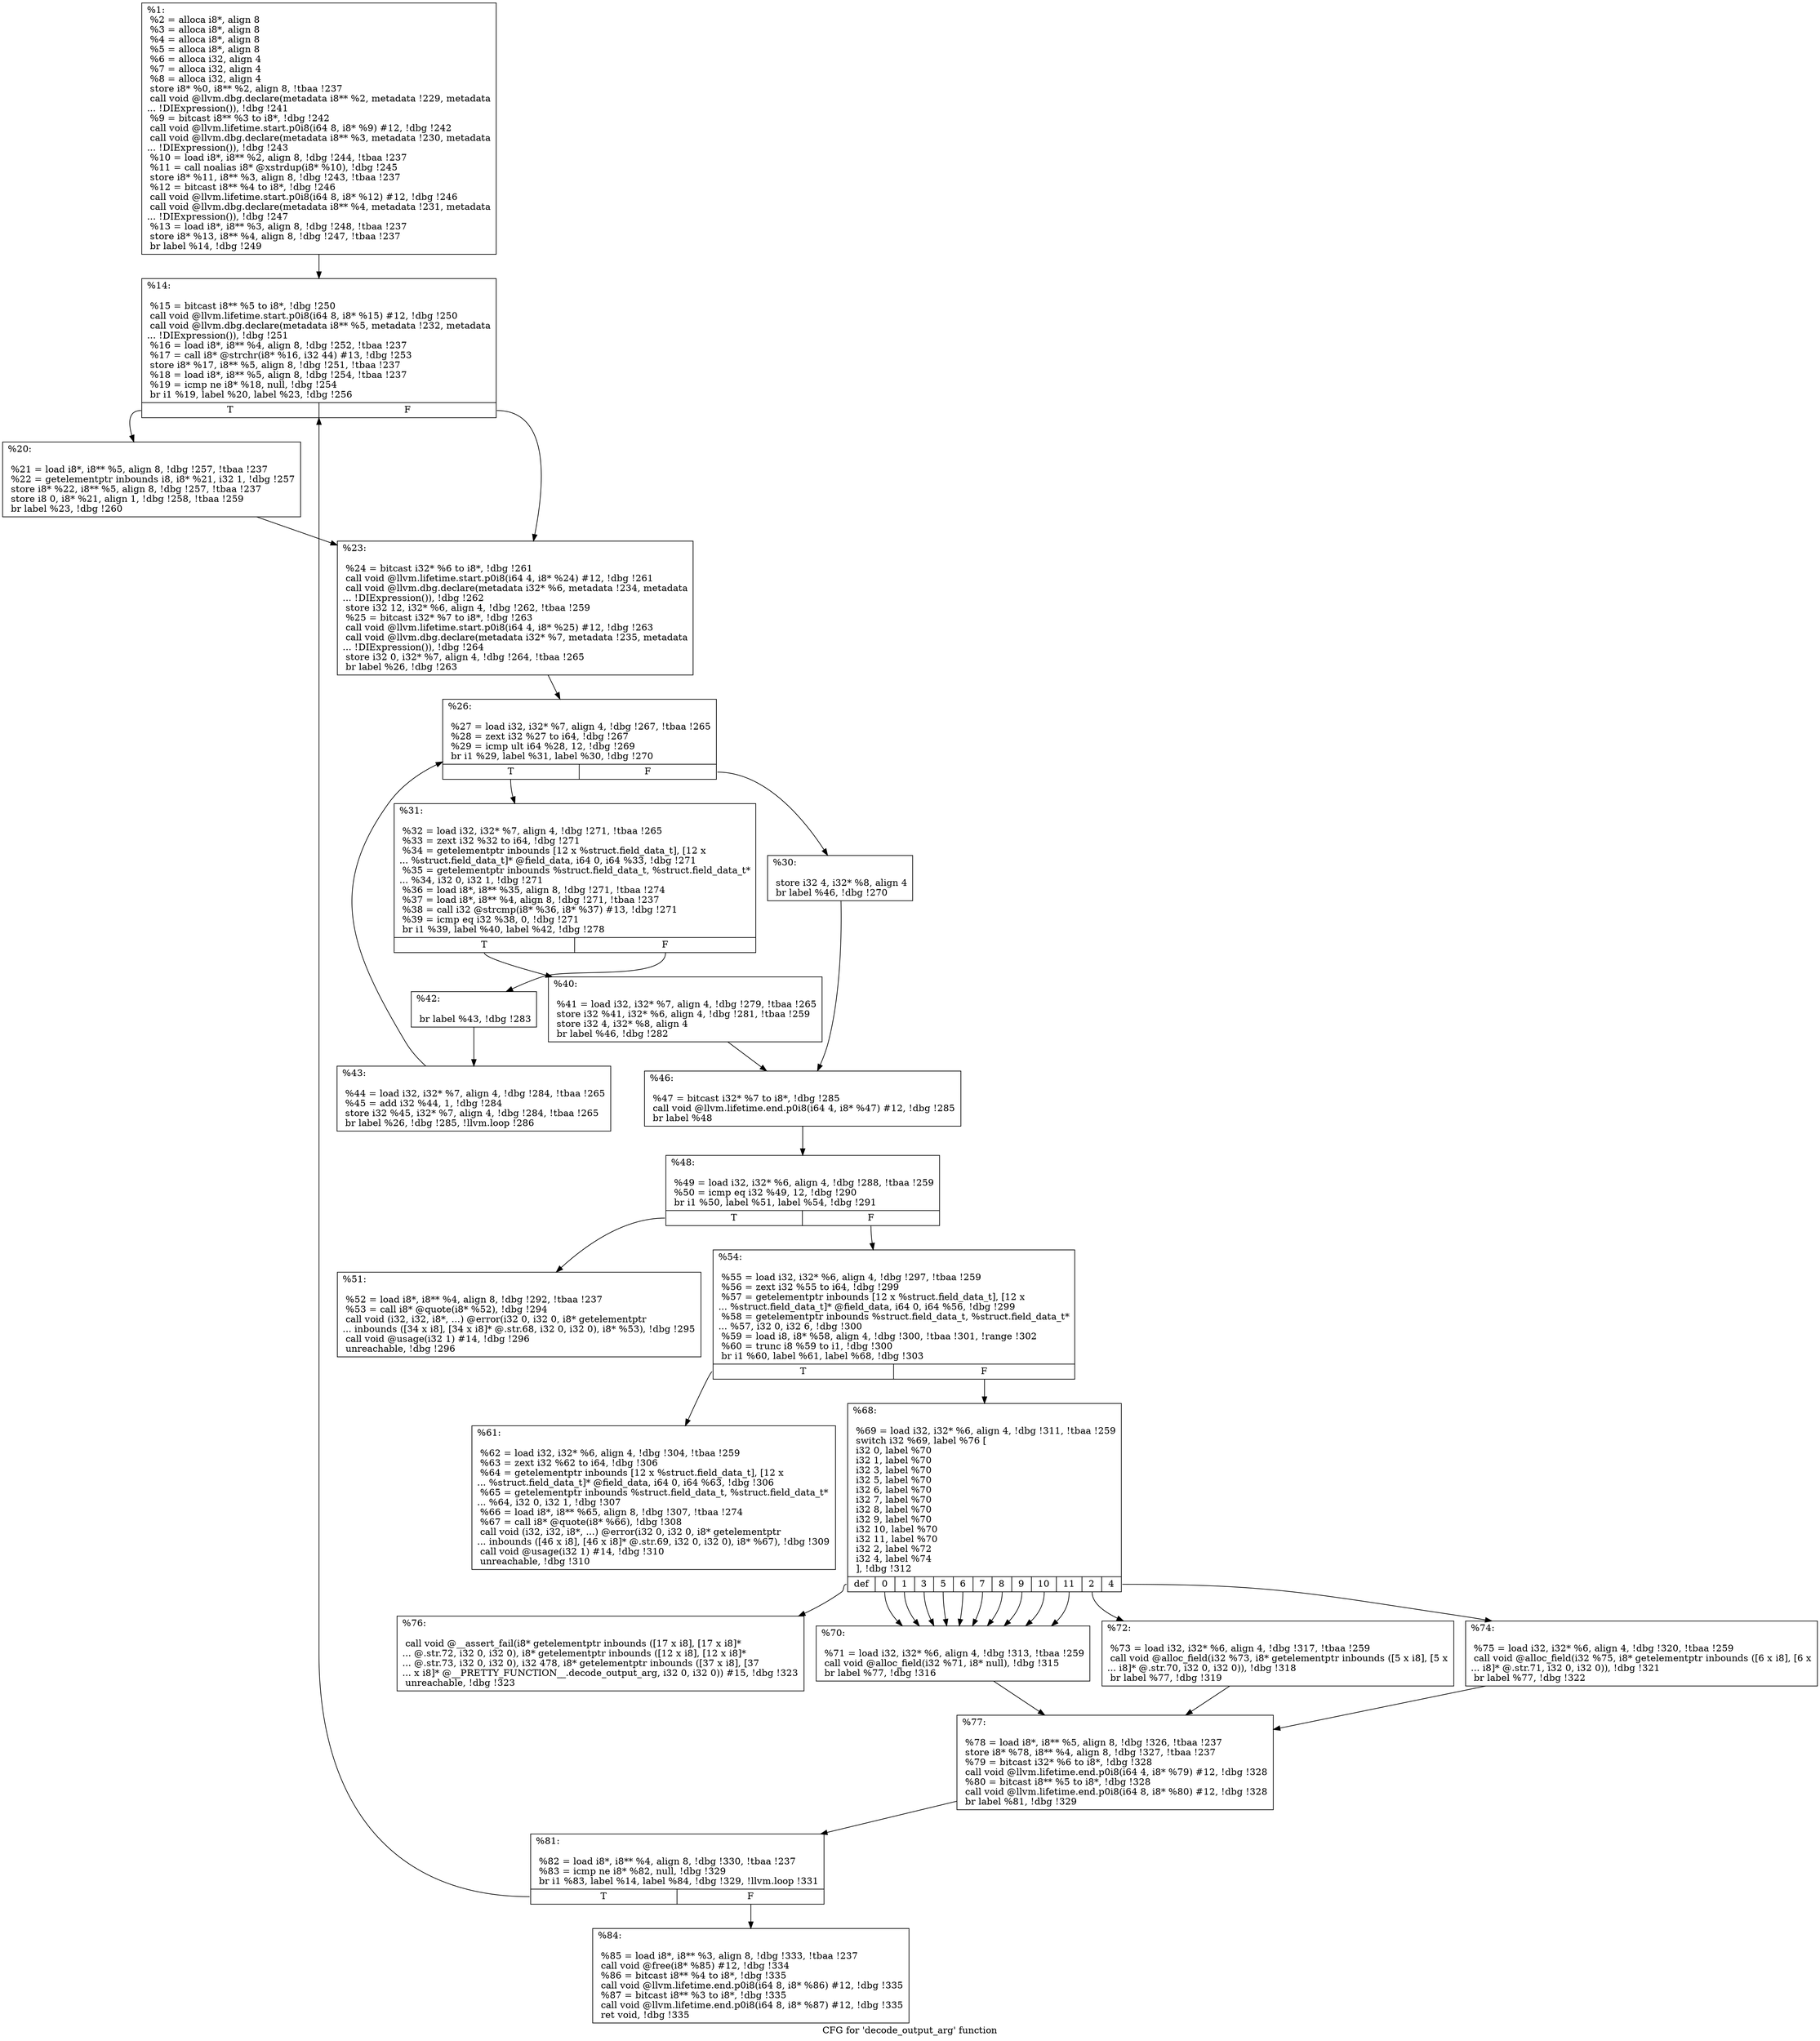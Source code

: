 digraph "CFG for 'decode_output_arg' function" {
	label="CFG for 'decode_output_arg' function";

	Node0xc75c20 [shape=record,label="{%1:\l  %2 = alloca i8*, align 8\l  %3 = alloca i8*, align 8\l  %4 = alloca i8*, align 8\l  %5 = alloca i8*, align 8\l  %6 = alloca i32, align 4\l  %7 = alloca i32, align 4\l  %8 = alloca i32, align 4\l  store i8* %0, i8** %2, align 8, !tbaa !237\l  call void @llvm.dbg.declare(metadata i8** %2, metadata !229, metadata\l... !DIExpression()), !dbg !241\l  %9 = bitcast i8** %3 to i8*, !dbg !242\l  call void @llvm.lifetime.start.p0i8(i64 8, i8* %9) #12, !dbg !242\l  call void @llvm.dbg.declare(metadata i8** %3, metadata !230, metadata\l... !DIExpression()), !dbg !243\l  %10 = load i8*, i8** %2, align 8, !dbg !244, !tbaa !237\l  %11 = call noalias i8* @xstrdup(i8* %10), !dbg !245\l  store i8* %11, i8** %3, align 8, !dbg !243, !tbaa !237\l  %12 = bitcast i8** %4 to i8*, !dbg !246\l  call void @llvm.lifetime.start.p0i8(i64 8, i8* %12) #12, !dbg !246\l  call void @llvm.dbg.declare(metadata i8** %4, metadata !231, metadata\l... !DIExpression()), !dbg !247\l  %13 = load i8*, i8** %3, align 8, !dbg !248, !tbaa !237\l  store i8* %13, i8** %4, align 8, !dbg !247, !tbaa !237\l  br label %14, !dbg !249\l}"];
	Node0xc75c20 -> Node0xc76e70;
	Node0xc76e70 [shape=record,label="{%14:\l\l  %15 = bitcast i8** %5 to i8*, !dbg !250\l  call void @llvm.lifetime.start.p0i8(i64 8, i8* %15) #12, !dbg !250\l  call void @llvm.dbg.declare(metadata i8** %5, metadata !232, metadata\l... !DIExpression()), !dbg !251\l  %16 = load i8*, i8** %4, align 8, !dbg !252, !tbaa !237\l  %17 = call i8* @strchr(i8* %16, i32 44) #13, !dbg !253\l  store i8* %17, i8** %5, align 8, !dbg !251, !tbaa !237\l  %18 = load i8*, i8** %5, align 8, !dbg !254, !tbaa !237\l  %19 = icmp ne i8* %18, null, !dbg !254\l  br i1 %19, label %20, label %23, !dbg !256\l|{<s0>T|<s1>F}}"];
	Node0xc76e70:s0 -> Node0xc76ec0;
	Node0xc76e70:s1 -> Node0xc76f10;
	Node0xc76ec0 [shape=record,label="{%20:\l\l  %21 = load i8*, i8** %5, align 8, !dbg !257, !tbaa !237\l  %22 = getelementptr inbounds i8, i8* %21, i32 1, !dbg !257\l  store i8* %22, i8** %5, align 8, !dbg !257, !tbaa !237\l  store i8 0, i8* %21, align 1, !dbg !258, !tbaa !259\l  br label %23, !dbg !260\l}"];
	Node0xc76ec0 -> Node0xc76f10;
	Node0xc76f10 [shape=record,label="{%23:\l\l  %24 = bitcast i32* %6 to i8*, !dbg !261\l  call void @llvm.lifetime.start.p0i8(i64 4, i8* %24) #12, !dbg !261\l  call void @llvm.dbg.declare(metadata i32* %6, metadata !234, metadata\l... !DIExpression()), !dbg !262\l  store i32 12, i32* %6, align 4, !dbg !262, !tbaa !259\l  %25 = bitcast i32* %7 to i8*, !dbg !263\l  call void @llvm.lifetime.start.p0i8(i64 4, i8* %25) #12, !dbg !263\l  call void @llvm.dbg.declare(metadata i32* %7, metadata !235, metadata\l... !DIExpression()), !dbg !264\l  store i32 0, i32* %7, align 4, !dbg !264, !tbaa !265\l  br label %26, !dbg !263\l}"];
	Node0xc76f10 -> Node0xc76f60;
	Node0xc76f60 [shape=record,label="{%26:\l\l  %27 = load i32, i32* %7, align 4, !dbg !267, !tbaa !265\l  %28 = zext i32 %27 to i64, !dbg !267\l  %29 = icmp ult i64 %28, 12, !dbg !269\l  br i1 %29, label %31, label %30, !dbg !270\l|{<s0>T|<s1>F}}"];
	Node0xc76f60:s0 -> Node0xc77000;
	Node0xc76f60:s1 -> Node0xc76fb0;
	Node0xc76fb0 [shape=record,label="{%30:\l\l  store i32 4, i32* %8, align 4\l  br label %46, !dbg !270\l}"];
	Node0xc76fb0 -> Node0xc77140;
	Node0xc77000 [shape=record,label="{%31:\l\l  %32 = load i32, i32* %7, align 4, !dbg !271, !tbaa !265\l  %33 = zext i32 %32 to i64, !dbg !271\l  %34 = getelementptr inbounds [12 x %struct.field_data_t], [12 x\l... %struct.field_data_t]* @field_data, i64 0, i64 %33, !dbg !271\l  %35 = getelementptr inbounds %struct.field_data_t, %struct.field_data_t*\l... %34, i32 0, i32 1, !dbg !271\l  %36 = load i8*, i8** %35, align 8, !dbg !271, !tbaa !274\l  %37 = load i8*, i8** %4, align 8, !dbg !271, !tbaa !237\l  %38 = call i32 @strcmp(i8* %36, i8* %37) #13, !dbg !271\l  %39 = icmp eq i32 %38, 0, !dbg !271\l  br i1 %39, label %40, label %42, !dbg !278\l|{<s0>T|<s1>F}}"];
	Node0xc77000:s0 -> Node0xc77050;
	Node0xc77000:s1 -> Node0xc770a0;
	Node0xc77050 [shape=record,label="{%40:\l\l  %41 = load i32, i32* %7, align 4, !dbg !279, !tbaa !265\l  store i32 %41, i32* %6, align 4, !dbg !281, !tbaa !259\l  store i32 4, i32* %8, align 4\l  br label %46, !dbg !282\l}"];
	Node0xc77050 -> Node0xc77140;
	Node0xc770a0 [shape=record,label="{%42:\l\l  br label %43, !dbg !283\l}"];
	Node0xc770a0 -> Node0xc770f0;
	Node0xc770f0 [shape=record,label="{%43:\l\l  %44 = load i32, i32* %7, align 4, !dbg !284, !tbaa !265\l  %45 = add i32 %44, 1, !dbg !284\l  store i32 %45, i32* %7, align 4, !dbg !284, !tbaa !265\l  br label %26, !dbg !285, !llvm.loop !286\l}"];
	Node0xc770f0 -> Node0xc76f60;
	Node0xc77140 [shape=record,label="{%46:\l\l  %47 = bitcast i32* %7 to i8*, !dbg !285\l  call void @llvm.lifetime.end.p0i8(i64 4, i8* %47) #12, !dbg !285\l  br label %48\l}"];
	Node0xc77140 -> Node0xc77190;
	Node0xc77190 [shape=record,label="{%48:\l\l  %49 = load i32, i32* %6, align 4, !dbg !288, !tbaa !259\l  %50 = icmp eq i32 %49, 12, !dbg !290\l  br i1 %50, label %51, label %54, !dbg !291\l|{<s0>T|<s1>F}}"];
	Node0xc77190:s0 -> Node0xc771e0;
	Node0xc77190:s1 -> Node0xc77230;
	Node0xc771e0 [shape=record,label="{%51:\l\l  %52 = load i8*, i8** %4, align 8, !dbg !292, !tbaa !237\l  %53 = call i8* @quote(i8* %52), !dbg !294\l  call void (i32, i32, i8*, ...) @error(i32 0, i32 0, i8* getelementptr\l... inbounds ([34 x i8], [34 x i8]* @.str.68, i32 0, i32 0), i8* %53), !dbg !295\l  call void @usage(i32 1) #14, !dbg !296\l  unreachable, !dbg !296\l}"];
	Node0xc77230 [shape=record,label="{%54:\l\l  %55 = load i32, i32* %6, align 4, !dbg !297, !tbaa !259\l  %56 = zext i32 %55 to i64, !dbg !299\l  %57 = getelementptr inbounds [12 x %struct.field_data_t], [12 x\l... %struct.field_data_t]* @field_data, i64 0, i64 %56, !dbg !299\l  %58 = getelementptr inbounds %struct.field_data_t, %struct.field_data_t*\l... %57, i32 0, i32 6, !dbg !300\l  %59 = load i8, i8* %58, align 4, !dbg !300, !tbaa !301, !range !302\l  %60 = trunc i8 %59 to i1, !dbg !300\l  br i1 %60, label %61, label %68, !dbg !303\l|{<s0>T|<s1>F}}"];
	Node0xc77230:s0 -> Node0xc77280;
	Node0xc77230:s1 -> Node0xc772d0;
	Node0xc77280 [shape=record,label="{%61:\l\l  %62 = load i32, i32* %6, align 4, !dbg !304, !tbaa !259\l  %63 = zext i32 %62 to i64, !dbg !306\l  %64 = getelementptr inbounds [12 x %struct.field_data_t], [12 x\l... %struct.field_data_t]* @field_data, i64 0, i64 %63, !dbg !306\l  %65 = getelementptr inbounds %struct.field_data_t, %struct.field_data_t*\l... %64, i32 0, i32 1, !dbg !307\l  %66 = load i8*, i8** %65, align 8, !dbg !307, !tbaa !274\l  %67 = call i8* @quote(i8* %66), !dbg !308\l  call void (i32, i32, i8*, ...) @error(i32 0, i32 0, i8* getelementptr\l... inbounds ([46 x i8], [46 x i8]* @.str.69, i32 0, i32 0), i8* %67), !dbg !309\l  call void @usage(i32 1) #14, !dbg !310\l  unreachable, !dbg !310\l}"];
	Node0xc772d0 [shape=record,label="{%68:\l\l  %69 = load i32, i32* %6, align 4, !dbg !311, !tbaa !259\l  switch i32 %69, label %76 [\l    i32 0, label %70\l    i32 1, label %70\l    i32 3, label %70\l    i32 5, label %70\l    i32 6, label %70\l    i32 7, label %70\l    i32 8, label %70\l    i32 9, label %70\l    i32 10, label %70\l    i32 11, label %70\l    i32 2, label %72\l    i32 4, label %74\l  ], !dbg !312\l|{<s0>def|<s1>0|<s2>1|<s3>3|<s4>5|<s5>6|<s6>7|<s7>8|<s8>9|<s9>10|<s10>11|<s11>2|<s12>4}}"];
	Node0xc772d0:s0 -> Node0xc77410;
	Node0xc772d0:s1 -> Node0xc77320;
	Node0xc772d0:s2 -> Node0xc77320;
	Node0xc772d0:s3 -> Node0xc77320;
	Node0xc772d0:s4 -> Node0xc77320;
	Node0xc772d0:s5 -> Node0xc77320;
	Node0xc772d0:s6 -> Node0xc77320;
	Node0xc772d0:s7 -> Node0xc77320;
	Node0xc772d0:s8 -> Node0xc77320;
	Node0xc772d0:s9 -> Node0xc77320;
	Node0xc772d0:s10 -> Node0xc77320;
	Node0xc772d0:s11 -> Node0xc77370;
	Node0xc772d0:s12 -> Node0xc773c0;
	Node0xc77320 [shape=record,label="{%70:\l\l  %71 = load i32, i32* %6, align 4, !dbg !313, !tbaa !259\l  call void @alloc_field(i32 %71, i8* null), !dbg !315\l  br label %77, !dbg !316\l}"];
	Node0xc77320 -> Node0xc77460;
	Node0xc77370 [shape=record,label="{%72:\l\l  %73 = load i32, i32* %6, align 4, !dbg !317, !tbaa !259\l  call void @alloc_field(i32 %73, i8* getelementptr inbounds ([5 x i8], [5 x\l... i8]* @.str.70, i32 0, i32 0)), !dbg !318\l  br label %77, !dbg !319\l}"];
	Node0xc77370 -> Node0xc77460;
	Node0xc773c0 [shape=record,label="{%74:\l\l  %75 = load i32, i32* %6, align 4, !dbg !320, !tbaa !259\l  call void @alloc_field(i32 %75, i8* getelementptr inbounds ([6 x i8], [6 x\l... i8]* @.str.71, i32 0, i32 0)), !dbg !321\l  br label %77, !dbg !322\l}"];
	Node0xc773c0 -> Node0xc77460;
	Node0xc77410 [shape=record,label="{%76:\l\l  call void @__assert_fail(i8* getelementptr inbounds ([17 x i8], [17 x i8]*\l... @.str.72, i32 0, i32 0), i8* getelementptr inbounds ([12 x i8], [12 x i8]*\l... @.str.73, i32 0, i32 0), i32 478, i8* getelementptr inbounds ([37 x i8], [37\l... x i8]* @__PRETTY_FUNCTION__.decode_output_arg, i32 0, i32 0)) #15, !dbg !323\l  unreachable, !dbg !323\l}"];
	Node0xc77460 [shape=record,label="{%77:\l\l  %78 = load i8*, i8** %5, align 8, !dbg !326, !tbaa !237\l  store i8* %78, i8** %4, align 8, !dbg !327, !tbaa !237\l  %79 = bitcast i32* %6 to i8*, !dbg !328\l  call void @llvm.lifetime.end.p0i8(i64 4, i8* %79) #12, !dbg !328\l  %80 = bitcast i8** %5 to i8*, !dbg !328\l  call void @llvm.lifetime.end.p0i8(i64 8, i8* %80) #12, !dbg !328\l  br label %81, !dbg !329\l}"];
	Node0xc77460 -> Node0xc774b0;
	Node0xc774b0 [shape=record,label="{%81:\l\l  %82 = load i8*, i8** %4, align 8, !dbg !330, !tbaa !237\l  %83 = icmp ne i8* %82, null, !dbg !329\l  br i1 %83, label %14, label %84, !dbg !329, !llvm.loop !331\l|{<s0>T|<s1>F}}"];
	Node0xc774b0:s0 -> Node0xc76e70;
	Node0xc774b0:s1 -> Node0xc77500;
	Node0xc77500 [shape=record,label="{%84:\l\l  %85 = load i8*, i8** %3, align 8, !dbg !333, !tbaa !237\l  call void @free(i8* %85) #12, !dbg !334\l  %86 = bitcast i8** %4 to i8*, !dbg !335\l  call void @llvm.lifetime.end.p0i8(i64 8, i8* %86) #12, !dbg !335\l  %87 = bitcast i8** %3 to i8*, !dbg !335\l  call void @llvm.lifetime.end.p0i8(i64 8, i8* %87) #12, !dbg !335\l  ret void, !dbg !335\l}"];
}
